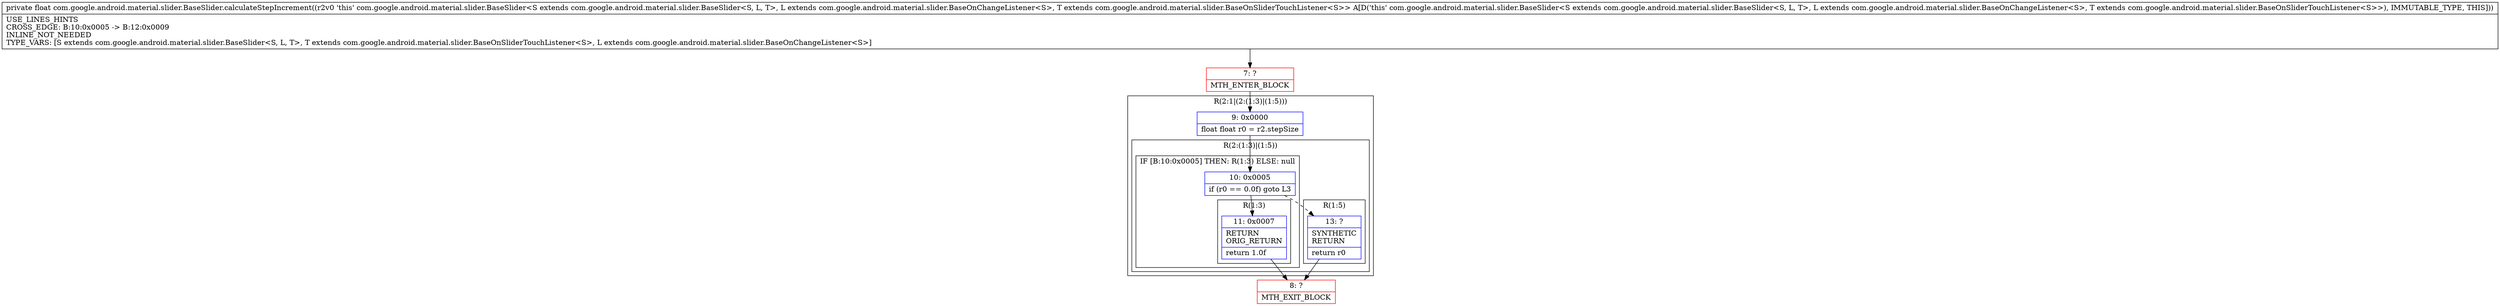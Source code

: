 digraph "CFG forcom.google.android.material.slider.BaseSlider.calculateStepIncrement()F" {
subgraph cluster_Region_228733071 {
label = "R(2:1|(2:(1:3)|(1:5)))";
node [shape=record,color=blue];
Node_9 [shape=record,label="{9\:\ 0x0000|float float r0 = r2.stepSize\l}"];
subgraph cluster_Region_735966769 {
label = "R(2:(1:3)|(1:5))";
node [shape=record,color=blue];
subgraph cluster_IfRegion_1531766374 {
label = "IF [B:10:0x0005] THEN: R(1:3) ELSE: null";
node [shape=record,color=blue];
Node_10 [shape=record,label="{10\:\ 0x0005|if (r0 == 0.0f) goto L3\l}"];
subgraph cluster_Region_1099849089 {
label = "R(1:3)";
node [shape=record,color=blue];
Node_11 [shape=record,label="{11\:\ 0x0007|RETURN\lORIG_RETURN\l|return 1.0f\l}"];
}
}
subgraph cluster_Region_1869893571 {
label = "R(1:5)";
node [shape=record,color=blue];
Node_13 [shape=record,label="{13\:\ ?|SYNTHETIC\lRETURN\l|return r0\l}"];
}
}
}
Node_7 [shape=record,color=red,label="{7\:\ ?|MTH_ENTER_BLOCK\l}"];
Node_8 [shape=record,color=red,label="{8\:\ ?|MTH_EXIT_BLOCK\l}"];
MethodNode[shape=record,label="{private float com.google.android.material.slider.BaseSlider.calculateStepIncrement((r2v0 'this' com.google.android.material.slider.BaseSlider\<S extends com.google.android.material.slider.BaseSlider\<S, L, T\>, L extends com.google.android.material.slider.BaseOnChangeListener\<S\>, T extends com.google.android.material.slider.BaseOnSliderTouchListener\<S\>\> A[D('this' com.google.android.material.slider.BaseSlider\<S extends com.google.android.material.slider.BaseSlider\<S, L, T\>, L extends com.google.android.material.slider.BaseOnChangeListener\<S\>, T extends com.google.android.material.slider.BaseOnSliderTouchListener\<S\>\>), IMMUTABLE_TYPE, THIS]))  | USE_LINES_HINTS\lCROSS_EDGE: B:10:0x0005 \-\> B:12:0x0009\lINLINE_NOT_NEEDED\lTYPE_VARS: [S extends com.google.android.material.slider.BaseSlider\<S, L, T\>, T extends com.google.android.material.slider.BaseOnSliderTouchListener\<S\>, L extends com.google.android.material.slider.BaseOnChangeListener\<S\>]\l}"];
MethodNode -> Node_7;Node_9 -> Node_10;
Node_10 -> Node_11;
Node_10 -> Node_13[style=dashed];
Node_11 -> Node_8;
Node_13 -> Node_8;
Node_7 -> Node_9;
}

